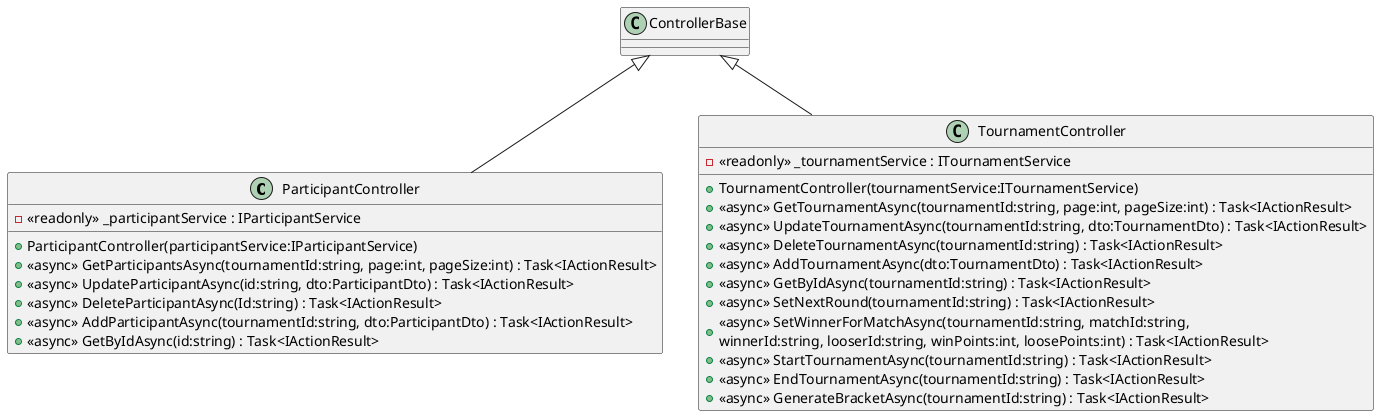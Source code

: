 @startuml
class ParticipantController {
    - <<readonly>> _participantService : IParticipantService
    + ParticipantController(participantService:IParticipantService)
    + <<async>> GetParticipantsAsync(tournamentId:string, page:int, pageSize:int) : Task<IActionResult>
    + <<async>> UpdateParticipantAsync(id:string, dto:ParticipantDto) : Task<IActionResult>
    + <<async>> DeleteParticipantAsync(Id:string) : Task<IActionResult>
    + <<async>> AddParticipantAsync(tournamentId:string, dto:ParticipantDto) : Task<IActionResult>
    + <<async>> GetByIdAsync(id:string) : Task<IActionResult>
}
ControllerBase <|-- ParticipantController
class TournamentController {
    - <<readonly>> _tournamentService : ITournamentService
    + TournamentController(tournamentService:ITournamentService)
    + <<async>> GetTournamentAsync(tournamentId:string, page:int, pageSize:int) : Task<IActionResult>
    + <<async>> UpdateTournamentAsync(tournamentId:string, dto:TournamentDto) : Task<IActionResult>
    + <<async>> DeleteTournamentAsync(tournamentId:string) : Task<IActionResult>
    + <<async>> AddTournamentAsync(dto:TournamentDto) : Task<IActionResult>
    + <<async>> GetByIdAsync(tournamentId:string) : Task<IActionResult>
    + <<async>> SetNextRound(tournamentId:string) : Task<IActionResult>
    + <<async>> SetWinnerForMatchAsync(tournamentId:string, matchId:string, \nwinnerId:string, looserId:string, winPoints:int, loosePoints:int) : Task<IActionResult>
    + <<async>> StartTournamentAsync(tournamentId:string) : Task<IActionResult>
    + <<async>> EndTournamentAsync(tournamentId:string) : Task<IActionResult>
    + <<async>> GenerateBracketAsync(tournamentId:string) : Task<IActionResult>
}
ControllerBase <|-- TournamentController
@enduml
